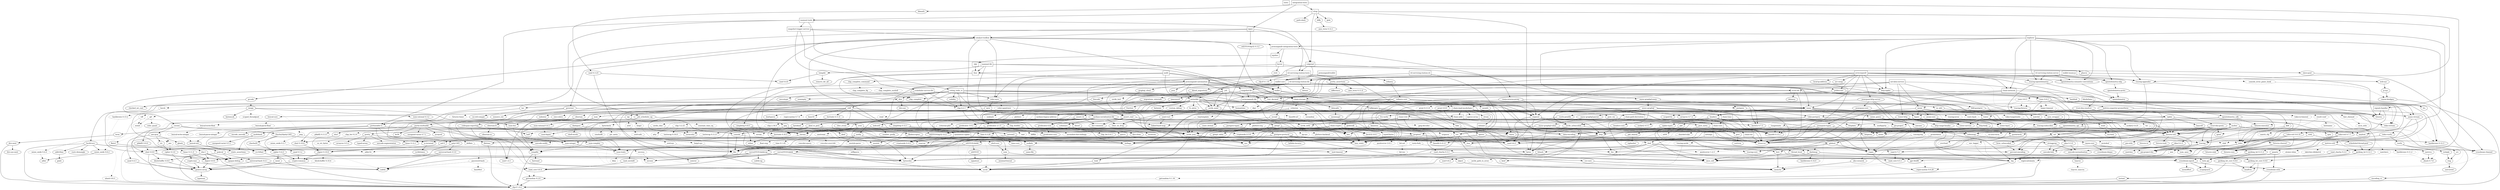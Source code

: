 digraph {
    0 [ label = "tests" shape = box]
    1 [ label = "catalyst-toolbox" shape = box]
    2 [ label = "chain-addr" shape = box]
    3 [ label = "chain-core" shape = box]
    4 [ label = "chain-ser" shape = box]
    5 [ label = "chain-crypto" shape = box]
    6 [ label = "typed-bytes" shape = box]
    7 [ label = "chain-impl-mockchain" shape = box]
    8 [ label = "cardano-legacy-address" shape = box]
    9 [ label = "chain-time" shape = box]
    10 [ label = "chain-vote" shape = box]
    11 [ label = "imhamt" shape = box]
    12 [ label = "sparse-array" shape = box]
    13 [ label = "chain-storage" shape = box]
    14 [ label = "jcli" shape = box]
    15 [ label = "jormungandr-lib" shape = box]
    16 [ label = "jormungandr-automation" shape = box]
    17 [ label = "jortestkit" shape = box]
    18 [ label = "jormungandr-integration-tests" shape = box]
    19 [ label = "hersir" shape = box]
    20 [ label = "thor" shape = box]
    21 [ label = "loki" shape = box]
    22 [ label = "mjolnir" shape = box]
    23 [ label = "snapshot-lib" shape = box]
    24 [ label = "symmetric-cipher" shape = box]
    25 [ label = "vit-servicing-station-lib" shape = box]
    26 [ label = "event-db" shape = box]
    27 [ label = "vit-servicing-station-tests" shape = box]
    28 [ label = "wallet" shape = box]
    29 [ label = "chain-path-derivation" shape = box]
    30 [ label = "hdkeygen" shape = box]
    31 [ label = "chain-network" shape = box]
    32 [ label = "jormungandrwallet" shape = box]
    33 [ label = "wallet-core" shape = box]
    34 [ label = "wallet-wasm-js" shape = box]
    35 [ label = "jormungandr" shape = box]
    36 [ label = "explorer" shape = box]
    37 [ label = "settings" shape = box]
    38 [ label = "blockchain" shape = box]
    39 [ label = "vit-servicing-station-cli" shape = box]
    40 [ label = "vit-servicing-station-server" shape = box]
    41 [ label = "iapyx" shape = box]
    42 [ label = "valgrind" shape = box]
    43 [ label = "vitup" shape = box]
    44 [ label = "mainnet-lib" shape = box]
    45 [ label = "mainnet-tools" shape = box]
    46 [ label = "scheduler-service-lib" shape = box]
    47 [ label = "signals-handler" shape = box]
    48 [ label = "snapshot-trigger-service" shape = box]
    49 [ label = "voting_tools_rs" shape = box]
    50 [ label = "integration-tests" shape = box]
    51 [ label = "cat-data-service" shape = box]
    52 [ label = "audit" shape = box]
    53 [ label = "assert_fs" ]
    54 [ label = "bech32 0.8.1" ]
    55 [ label = "clap 4.2.1" ]
    56 [ label = "color-eyre" ]
    57 [ label = "csv" ]
    58 [ label = "fraction" ]
    59 [ label = "futures" ]
    60 [ label = "gag" ]
    61 [ label = "governor" ]
    62 [ label = "graphql_client" ]
    63 [ label = "hex" ]
    64 [ label = "image" ]
    65 [ label = "itertools 0.10.5" ]
    66 [ label = "once_cell" ]
    67 [ label = "qrcode" ]
    68 [ label = "quircs" ]
    69 [ label = "rand 0.8.5" ]
    70 [ label = "rand_chacha 0.3.1" ]
    71 [ label = "rayon" ]
    72 [ label = "regex" ]
    73 [ label = "reqwest" ]
    74 [ label = "rust_decimal" ]
    75 [ label = "serde" ]
    76 [ label = "serde_json" ]
    77 [ label = "serde_yaml" ]
    78 [ label = "sscanf" ]
    79 [ label = "thiserror" ]
    80 [ label = "time 0.3.20" ]
    81 [ label = "tokio" ]
    82 [ label = "tracing" ]
    83 [ label = "tracing-subscriber" ]
    84 [ label = "url" ]
    85 [ label = "cryptoxide 0.4.4" ]
    86 [ label = "proptest" ]
    87 [ label = "quickcheck" ]
    88 [ label = "curve25519-dalek-ng" ]
    89 [ label = "ed25519-bip32 0.4.1" ]
    90 [ label = "ed25519-dalek" ]
    91 [ label = "generic-array" ]
    92 [ label = "rand_core 0.6.4" ]
    93 [ label = "sha2 0.10.6" ]
    94 [ label = "lazy_static" ]
    95 [ label = "strum" ]
    96 [ label = "cbor_event" ]
    97 [ label = "base64 0.21.0" ]
    98 [ label = "const_format" ]
    99 [ label = "criterion" style = dashed]
    100 [ label = "data-pile" ]
    101 [ label = "sled" ]
    102 [ label = "tempfile" ]
    103 [ label = "base64 0.13.1" ]
    104 [ label = "bincode" ]
    105 [ label = "bytes" ]
    106 [ label = "clap_complete" ]
    107 [ label = "gtmpl" ]
    108 [ label = "rpassword" ]
    109 [ label = "http" ]
    110 [ label = "humantime" ]
    111 [ label = "parity-multiaddr" ]
    112 [ label = "serde_with" ]
    113 [ label = "assert_cmd" ]
    114 [ label = "bytesize" ]
    115 [ label = "custom_debug" ]
    116 [ label = "flate2" ]
    117 [ label = "fs_extra" ]
    118 [ label = "json" ]
    119 [ label = "keynesis" ]
    120 [ label = "log" ]
    121 [ label = "netstat2" ]
    122 [ label = "os_info" ]
    123 [ label = "poldercast" ]
    124 [ label = "predicates 2.1.5" ]
    125 [ label = "prost 0.9.0" ]
    126 [ label = "semver" ]
    127 [ label = "sysinfo" ]
    128 [ label = "tar" ]
    129 [ label = "tokio-stream" ]
    130 [ label = "tonic 0.6.2" ]
    131 [ label = "warp" ]
    132 [ label = "zip" ]
    133 [ label = "console" ]
    134 [ label = "dialoguer" ]
    135 [ label = "indicatif" ]
    136 [ label = "sha-1" ]
    137 [ label = "sha2 0.9.9" ]
    138 [ label = "bech32 0.7.3" ]
    139 [ label = "yaml-rust" ]
    140 [ label = "ctrlc" ]
    141 [ label = "slave-pool" ]
    142 [ label = "cocoon" ]
    143 [ label = "dirs" ]
    144 [ label = "serde_test" style = dashed]
    145 [ label = "zeroize" ]
    146 [ label = "diesel" ]
    147 [ label = "diesel_migrations" ]
    148 [ label = "dotenv" ]
    149 [ label = "http-zipkin" ]
    150 [ label = "notify" ]
    151 [ label = "r2d2" ]
    152 [ label = "simplelog 0.8.0" ]
    153 [ label = "tracing-futures" ]
    154 [ label = "bb8" ]
    155 [ label = "bb8-postgres" ]
    156 [ label = "chrono" ]
    157 [ label = "dotenvy" ]
    158 [ label = "tokio-postgres" ]
    159 [ label = "cfg-if 0.1.10" ]
    160 [ label = "dyn-clone" ]
    161 [ label = "fake" ]
    162 [ label = "hyper" ]
    163 [ label = "postgres" ]
    164 [ label = "pretty_assertions" ]
    165 [ label = "rand 0.7.3" ]
    166 [ label = "rand_core 0.5.1" ]
    167 [ label = "refinery" ]
    168 [ label = "hashlink" ]
    169 [ label = "http-body" ]
    170 [ label = "pin-project" ]
    171 [ label = "clear_on_drop" ]
    172 [ label = "console_error_panic_hook" style = dashed]
    173 [ label = "getrandom 0.2.9" ]
    174 [ label = "js-sys" ]
    175 [ label = "wasm-bindgen" ]
    176 [ label = "web-sys" ]
    177 [ label = "arc-swap" ]
    178 [ label = "jsonrpsee-core" ]
    179 [ label = "jsonrpsee-http-server" ]
    180 [ label = "linked-hash-map" ]
    181 [ label = "local-ip-address" ]
    182 [ label = "lru" ]
    183 [ label = "opentelemetry" ]
    184 [ label = "opentelemetry-otlp" ]
    185 [ label = "opentelemetry-semantic-conventions" ]
    186 [ label = "prometheus" style = dashed]
    187 [ label = "tokio-util 0.6.10" ]
    188 [ label = "tracing-appender" ]
    189 [ label = "tracing-opentelemetry" ]
    190 [ label = "trust-dns-resolver" ]
    191 [ label = "anyhow" ]
    192 [ label = "async-graphql" ]
    193 [ label = "async-graphql-warp" ]
    194 [ label = "futures-channel" ]
    195 [ label = "futures-util" ]
    196 [ label = "ed25519-bip32 0.3.2" ]
    197 [ label = "prettytable-rs" ]
    198 [ label = "warp-reverse-proxy" ]
    199 [ label = "diffy" ]
    200 [ label = "glob" ]
    201 [ label = "path-slash" ]
    202 [ label = "rustls" ]
    203 [ label = "rustls-pemfile" ]
    204 [ label = "tempdir" ]
    205 [ label = "tokio-rustls" ]
    206 [ label = "uuid 0.8.2" ]
    207 [ label = "walkdir" ]
    208 [ label = "cardano-serialization-lib" ]
    209 [ label = "pharos" ]
    210 [ label = "job_scheduler_ng" ]
    211 [ label = "num-traits" ]
    212 [ label = "uuid 1.4.1" ]
    213 [ label = "bytekind" ]
    214 [ label = "cddl" ]
    215 [ label = "ciborium" ]
    216 [ label = "dashmap" ]
    217 [ label = "microtype" ]
    218 [ label = "nonempty" ]
    219 [ label = "validity" ]
    220 [ label = "cfg-if 1.0.0" ]
    221 [ label = "libmath" ]
    222 [ label = "rand_chacha 0.2.2" ]
    223 [ label = "axum" ]
    224 [ label = "metrics" ]
    225 [ label = "metrics-exporter-prometheus" ]
    226 [ label = "tower-http" ]
    227 [ label = "clap_complete_command" ]
    228 [ label = "anstyle" ]
    229 [ label = "doc-comment" ]
    230 [ label = "globwalk" ]
    231 [ label = "predicates 3.0.2" ]
    232 [ label = "predicates-core" ]
    233 [ label = "predicates-tree" ]
    234 [ label = "clap_builder" ]
    235 [ label = "backtrace" ]
    236 [ label = "color-spantrace" style = dashed]
    237 [ label = "eyre" ]
    238 [ label = "indenter" ]
    239 [ label = "owo-colors" ]
    240 [ label = "tracing-error" style = dashed]
    241 [ label = "csv-core" ]
    242 [ label = "itoa" ]
    243 [ label = "ryu" ]
    244 [ label = "num" ]
    245 [ label = "futures-core" ]
    246 [ label = "futures-executor" ]
    247 [ label = "futures-io" ]
    248 [ label = "futures-sink" ]
    249 [ label = "futures-task" ]
    250 [ label = "filedescriptor" ]
    251 [ label = "futures-timer" style = dashed]
    252 [ label = "no-std-compat" ]
    253 [ label = "nonzero_ext" ]
    254 [ label = "parking_lot 0.12.1" ]
    255 [ label = "smallvec" ]
    256 [ label = "bytemuck" ]
    257 [ label = "byteorder" ]
    258 [ label = "color_quant" ]
    259 [ label = "gif" style = dashed]
    260 [ label = "jpeg-decoder" style = dashed]
    261 [ label = "num-iter" ]
    262 [ label = "num-rational 0.3.2" ]
    263 [ label = "png" style = dashed]
    264 [ label = "scoped_threadpool" style = dashed]
    265 [ label = "tiff" style = dashed]
    266 [ label = "either" ]
    267 [ label = "checked_int_cast" ]
    268 [ label = "ppv-lite86" ]
    269 [ label = "rayon-core" ]
    270 [ label = "aho-corasick" ]
    271 [ label = "memchr" ]
    272 [ label = "regex-syntax 0.6.29" ]
    273 [ label = "serde_urlencoded" ]
    274 [ label = "tower-service" ]
    275 [ label = "arrayvec 0.7.2" ]
    276 [ label = "borsh" style = dashed]
    277 [ label = "bytecheck" style = dashed]
    278 [ label = "rkyv" style = dashed]
    279 [ label = "indexmap" ]
    280 [ label = "time-core" ]
    281 [ label = "mio" style = dashed]
    282 [ label = "num_cpus" ]
    283 [ label = "pin-project-lite" ]
    284 [ label = "tracing-core" ]
    285 [ label = "matchers" style = dashed]
    286 [ label = "nu-ansi-term" style = dashed]
    287 [ label = "sharded-slab" style = dashed]
    288 [ label = "thread_local" ]
    289 [ label = "tracing-log" style = dashed]
    290 [ label = "tracing-serde" style = dashed]
    291 [ label = "form_urlencoded" ]
    292 [ label = "idna 0.3.0" ]
    293 [ label = "percent-encoding" ]
    294 [ label = "bit-set" style = dashed]
    295 [ label = "bitflags" ]
    296 [ label = "quick-error 2.0.1" style = dashed]
    297 [ label = "rand_xorshift" ]
    298 [ label = "rusty-fork" style = dashed]
    299 [ label = "unarray" ]
    300 [ label = "env_logger" style = dashed]
    301 [ label = "digest 0.9.0" ]
    302 [ label = "subtle-ng" ]
    303 [ label = "curve25519-dalek" ]
    304 [ label = "ed25519" ]
    305 [ label = "typenum" ]
    306 [ label = "digest 0.10.6" ]
    307 [ label = "atty" style = dashed]
    308 [ label = "cast" style = dashed]
    309 [ label = "clap 2.34.0" style = dashed]
    310 [ label = "criterion-plot" style = dashed]
    311 [ label = "oorandom" style = dashed]
    312 [ label = "plotters" style = dashed]
    313 [ label = "serde_cbor" style = dashed]
    314 [ label = "tinytemplate" style = dashed]
    315 [ label = "memmap2" ]
    316 [ label = "crc32fast" ]
    317 [ label = "crossbeam-epoch" ]
    318 [ label = "crossbeam-utils" ]
    319 [ label = "fxhash" ]
    320 [ label = "libc" ]
    321 [ label = "parking_lot 0.11.2" ]
    322 [ label = "fastrand" ]
    323 [ label = "gtmpl_value" ]
    324 [ label = "fnv" ]
    325 [ label = "arrayref" ]
    326 [ label = "bs58" ]
    327 [ label = "data-encoding" ]
    328 [ label = "multihash" ]
    329 [ label = "static_assertions" ]
    330 [ label = "unsigned-varint 0.7.1" ]
    331 [ label = "bstr" ]
    332 [ label = "wait-timeout" ]
    333 [ label = "miniz_oxide 0.6.2" ]
    334 [ label = "cryptoxide 0.3.6" ]
    335 [ label = "difflib" style = dashed]
    336 [ label = "float-cmp" style = dashed]
    337 [ label = "normalize-line-endings" style = dashed]
    338 [ label = "filetime" ]
    339 [ label = "tokio-util 0.7.7" ]
    340 [ label = "async-stream" ]
    341 [ label = "h2" style = dashed]
    342 [ label = "hyper-timeout" style = dashed]
    343 [ label = "tower" ]
    344 [ label = "tower-layer" ]
    345 [ label = "headers" ]
    346 [ label = "mime" ]
    347 [ label = "mime_guess" ]
    348 [ label = "multiparty" style = dashed]
    349 [ label = "scoped-tls" ]
    350 [ label = "tokio-tungstenite" style = dashed]
    351 [ label = "aes" style = dashed]
    352 [ label = "bzip2" style = dashed]
    353 [ label = "constant_time_eq" style = dashed]
    354 [ label = "hmac 0.12.1" ]
    355 [ label = "pbkdf2 0.11.0" style = dashed]
    356 [ label = "sha1" ]
    357 [ label = "zstd" style = dashed]
    358 [ label = "unicode-width" ]
    359 [ label = "shell-words" ]
    360 [ label = "number_prefix" ]
    361 [ label = "block-buffer 0.9.0" ]
    362 [ label = "opaque-debug" ]
    363 [ label = "crossbeam-channel" ]
    364 [ label = "aes-gcm" ]
    365 [ label = "chacha20poly1305" ]
    366 [ label = "hmac 0.11.0" ]
    367 [ label = "pbkdf2 0.9.0" ]
    368 [ label = "dirs-sys" ]
    369 [ label = "pq-sys" style = dashed]
    370 [ label = "migrations_internals" ]
    371 [ label = "zipkin" ]
    372 [ label = "scheduled-thread-pool" ]
    373 [ label = "termcolor" ]
    374 [ label = "num-integer" ]
    375 [ label = "time 0.1.45" style = dashed]
    376 [ label = "fallible-iterator" ]
    377 [ label = "phf" ]
    378 [ label = "postgres-protocol" ]
    379 [ label = "postgres-types" ]
    380 [ label = "socket2 0.5.1" ]
    381 [ label = "httparse" ]
    382 [ label = "httpdate" ]
    383 [ label = "socket2 0.4.9" style = dashed]
    384 [ label = "want" ]
    385 [ label = "ansi_term 0.11.0" ]
    386 [ label = "difference" ]
    387 [ label = "getrandom 0.1.16" style = dashed]
    388 [ label = "refinery-core" ]
    389 [ label = "hashbrown 0.12.3" ]
    390 [ label = "beef" ]
    391 [ label = "jsonrpsee-types" ]
    392 [ label = "rustc-hash" style = dashed]
    393 [ label = "globset" ]
    394 [ label = "unicase" ]
    395 [ label = "opentelemetry_api" ]
    396 [ label = "opentelemetry_sdk" ]
    397 [ label = "opentelemetry-proto" ]
    398 [ label = "prost 0.11.8" style = dashed]
    399 [ label = "tonic 0.8.3" style = dashed]
    400 [ label = "protobuf" style = dashed]
    401 [ label = "slab" style = dashed]
    402 [ label = "lru-cache" ]
    403 [ label = "resolv-conf" style = dashed]
    404 [ label = "trust-dns-proto" ]
    405 [ label = "async-graphql-parser" ]
    406 [ label = "async-graphql-value" ]
    407 [ label = "fast_chemail" style = dashed]
    408 [ label = "multer" ]
    409 [ label = "pin-utils" ]
    410 [ label = "encode_unicode" ]
    411 [ label = "is-terminal" ]
    412 [ label = "term" ]
    413 [ label = "ansi_term 0.12.1" ]
    414 [ label = "ring" ]
    415 [ label = "sct" ]
    416 [ label = "webpki" ]
    417 [ label = "rand 0.4.6" ]
    418 [ label = "remove_dir_all" ]
    419 [ label = "same-file" ]
    420 [ label = "num-bigint" ]
    421 [ label = "schemars" ]
    422 [ label = "cron" ]
    423 [ label = "libm" style = dashed]
    424 [ label = "abnf_to_pest" ]
    425 [ label = "base16" ]
    426 [ label = "base64-url" style = dashed]
    427 [ label = "clap 3.2.23" style = dashed]
    428 [ label = "codespan-reporting" ]
    429 [ label = "hexf-parse" ]
    430 [ label = "itertools 0.11.0" ]
    431 [ label = "lexical-core" ]
    432 [ label = "pest_meta" ]
    433 [ label = "pest_vm" ]
    434 [ label = "regex-syntax 0.7.4" style = dashed]
    435 [ label = "simplelog 0.12.1" ]
    436 [ label = "uriparse" style = dashed]
    437 [ label = "ciborium-io" ]
    438 [ label = "ciborium-ll" ]
    439 [ label = "hashbrown 0.14.0" ]
    440 [ label = "lock_api" ]
    441 [ label = "parking_lot_core 0.9.8" ]
    442 [ label = "secrecy" style = dashed]
    443 [ label = "rand 0.3.23" ]
    444 [ label = "axum-core" ]
    445 [ label = "matchit" ]
    446 [ label = "serde_path_to_error" style = dashed]
    447 [ label = "sync_wrapper" ]
    448 [ label = "ahash 0.7.6" ]
    449 [ label = "ipnet" ]
    450 [ label = "metrics-util" ]
    451 [ label = "quanta" ]
    452 [ label = "http-range-header" ]
    453 [ label = "clap_complete_fig" style = dashed]
    454 [ label = "clap_complete_nushell" style = dashed]
    455 [ label = "ignore" ]
    456 [ label = "termtree" ]
    457 [ label = "anstream" style = dashed]
    458 [ label = "clap_lex 0.4.1" ]
    459 [ label = "strsim" style = dashed]
    460 [ label = "addr2line" ]
    461 [ label = "object" ]
    462 [ label = "rustc-demangle" ]
    463 [ label = "num-complex" ]
    464 [ label = "num-rational 0.4.1" ]
    465 [ label = "weezl" style = dashed]
    466 [ label = "deflate" style = dashed]
    467 [ label = "miniz_oxide 0.3.7" style = dashed]
    468 [ label = "miniz_oxide 0.4.4" style = dashed]
    469 [ label = "crossbeam-deque" ]
    470 [ label = "hashbrown 0.13.2" style = dashed]
    471 [ label = "ptr_meta" style = dashed]
    472 [ label = "simdutf8" style = dashed]
    473 [ label = "rend" style = dashed]
    474 [ label = "seahash" style = dashed]
    475 [ label = "regex-automata" style = dashed]
    476 [ label = "overload" style = dashed]
    477 [ label = "unicode-bidi" ]
    478 [ label = "unicode-normalization" ]
    479 [ label = "bit-vec" style = dashed]
    480 [ label = "quick-error 1.2.3" style = dashed]
    481 [ label = "subtle" ]
    482 [ label = "signature" ]
    483 [ label = "block-buffer 0.10.4" style = dashed]
    484 [ label = "crypto-common" ]
    485 [ label = "textwrap 0.11.0" style = dashed]
    486 [ label = "plotters-backend" style = dashed]
    487 [ label = "plotters-svg" style = dashed]
    488 [ label = "half" ]
    489 [ label = "memoffset" ]
    490 [ label = "scopeguard" ]
    491 [ label = "instant" ]
    492 [ label = "parking_lot_core 0.8.6" ]
    493 [ label = "unsigned-varint 0.5.1" ]
    494 [ label = "adler" ]
    495 [ label = "tokio-io-timeout" style = dashed]
    496 [ label = "headers-core" ]
    497 [ label = "try-lock" ]
    498 [ label = "tungstenite" style = dashed]
    499 [ label = "cipher 0.3.0" ]
    500 [ label = "bzip2-sys" style = dashed]
    501 [ label = "password-hash" style = dashed]
    502 [ label = "zstd-safe" style = dashed]
    503 [ label = "aead 0.4.3" ]
    504 [ label = "ctr" ]
    505 [ label = "ghash" ]
    506 [ label = "aead 0.5.2" ]
    507 [ label = "chacha20" ]
    508 [ label = "cipher 0.4.4" ]
    509 [ label = "poly1305" ]
    510 [ label = "crypto-mac" ]
    511 [ label = "lazycell" ]
    512 [ label = "zipkin-types" ]
    513 [ label = "phf_shared" ]
    514 [ label = "md-5" ]
    515 [ label = "stringprep" ]
    516 [ label = "siphasher" ]
    517 [ label = "toml" ]
    518 [ label = "hostname" style = dashed]
    519 [ label = "idna 0.2.3" ]
    520 [ label = "tinyvec" ]
    521 [ label = "pest" ]
    522 [ label = "ascii_utils" style = dashed]
    523 [ label = "encoding_rs" ]
    524 [ label = "spin" ]
    525 [ label = "io-lifetimes" ]
    526 [ label = "dirs-next" ]
    527 [ label = "untrusted" ]
    528 [ label = "nom" ]
    529 [ label = "abnf" ]
    530 [ label = "pretty" ]
    531 [ label = "clap_lex 0.2.4" style = dashed]
    532 [ label = "textwrap 0.16.0" style = dashed]
    533 [ label = "lexical-parse-float" style = dashed]
    534 [ label = "lexical-parse-integer" style = dashed]
    535 [ label = "lexical-util" ]
    536 [ label = "lexical-write-float" style = dashed]
    537 [ label = "lexical-write-integer" style = dashed]
    538 [ label = "atomic-shim" style = dashed]
    539 [ label = "hashbrown 0.11.2" style = dashed]
    540 [ label = "sketches-ddsketch" style = dashed]
    541 [ label = "anstyle-parse" style = dashed]
    542 [ label = "concolor-override" style = dashed]
    543 [ label = "concolor-query" style = dashed]
    544 [ label = "utf8parse" style = dashed]
    545 [ label = "gimli" ]
    546 [ label = "adler32" style = dashed]
    547 [ label = "ahash 0.8.3" style = dashed]
    548 [ label = "utf-8" style = dashed]
    549 [ label = "base64ct" style = dashed]
    550 [ label = "zstd-sys" style = dashed]
    551 [ label = "polyval" ]
    552 [ label = "inout" ]
    553 [ label = "universal-hash 0.5.0" ]
    554 [ label = "match_cfg" style = dashed]
    555 [ label = "matches" ]
    556 [ label = "tinyvec_macros" style = dashed]
    557 [ label = "ucd-trie" ]
    558 [ label = "dirs-sys-next" ]
    559 [ label = "minimal-lexical" ]
    560 [ label = "abnf-core" ]
    561 [ label = "arrayvec 0.5.2" ]
    562 [ label = "typed-arena" ]
    563 [ label = "unicode-segmentation" ]
    564 [ label = "os_str_bytes" style = dashed]
    565 [ label = "universal-hash 0.4.1" ]
    1 -> 56 [ ]
    1 -> 60 [ ]
    1 -> 61 [ ]
    1 -> 18 [ ]
    1 -> 67 [ ]
    1 -> 68 [ ]
    1 -> 78 [ ]
    1 -> 24 [ ]
    1 -> 25 [ style = dotted]
    1 -> 28 [ ]
    2 -> 3 [ ]
    2 -> 5 [ ]
    3 -> 4 [ ]
    4 -> 79 [ ]
    5 -> 54 [ ]
    5 -> 88 [ ]
    5 -> 89 [ ]
    5 -> 90 [ ]
    5 -> 63 [ ]
    5 -> 86 [ style = dotted]
    5 -> 87 [ style = dotted]
    5 -> 71 [ ]
    5 -> 93 [ ]
    5 -> 6 [ ]
    7 -> 8 [ ]
    7 -> 2 [ ]
    7 -> 9 [ ]
    7 -> 10 [ ]
    7 -> 11 [ ]
    7 -> 12 [ ]
    7 -> 95 [ ]
    7 -> 82 [ ]
    8 -> 96 [ ]
    8 -> 89 [ ]
    9 -> 3 [ ]
    9 -> 86 [ style = dotted]
    9 -> 87 [ style = dotted]
    10 -> 97 [ ]
    10 -> 3 [ ]
    10 -> 5 [ ]
    10 -> 98 [ ]
    11 -> 86 [ style = dotted]
    11 -> 79 [ ]
    13 -> 99 [ style = dotted]
    13 -> 100 [ ]
    13 -> 92 [ style = dotted]
    13 -> 101 [ ]
    13 -> 102 [ style = dotted]
    13 -> 79 [ ]
    14 -> 104 [ ]
    14 -> 106 [ ]
    14 -> 107 [ ]
    14 -> 15 [ ]
    14 -> 73 [ ]
    14 -> 108 [ ]
    14 -> 77 [ ]
    15 -> 7 [ ]
    15 -> 109 [ ]
    15 -> 110 [ ]
    15 -> 111 [ ]
    15 -> 112 [ ]
    16 -> 113 [ ]
    16 -> 13 [ ]
    16 -> 62 [ ]
    16 -> 14 [ ]
    16 -> 17 [ ]
    16 -> 118 [ ]
    16 -> 121 [ ]
    16 -> 123 [ ]
    16 -> 130 [ ]
    16 -> 83 [ ]
    17 -> 53 [ ]
    17 -> 54 [ ]
    17 -> 114 [ ]
    17 -> 57 [ ]
    17 -> 115 [ ]
    17 -> 134 [ ]
    17 -> 117 [ ]
    17 -> 63 [ ]
    17 -> 110 [ ]
    17 -> 135 [ ]
    17 -> 122 [ ]
    17 -> 124 [ ]
    17 -> 73 [ ]
    17 -> 126 [ ]
    17 -> 77 [ ]
    17 -> 136 [ ]
    17 -> 137 [ ]
    17 -> 127 [ ]
    17 -> 128 [ ]
    17 -> 131 [ ]
    17 -> 132 [ ]
    18 -> 138 [ ]
    18 -> 19 [ ]
    18 -> 22 [ ]
    19 -> 140 [ ]
    19 -> 141 [ ]
    19 -> 20 [ ]
    20 -> 142 [ ]
    20 -> 143 [ ]
    20 -> 16 [ ]
    21 -> 20 [ ]
    22 -> 21 [ ]
    23 -> 58 [ ]
    23 -> 15 [ ]
    23 -> 73 [ ]
    23 -> 74 [ ]
    23 -> 144 [ style = dotted]
    24 -> 85 [ ]
    24 -> 69 [ ]
    24 -> 79 [ ]
    24 -> 145 [ ]
    25 -> 55 [ ]
    25 -> 147 [ ]
    25 -> 148 [ ]
    25 -> 26 [ ]
    25 -> 149 [ ]
    25 -> 65 [ ]
    25 -> 150 [ ]
    25 -> 152 [ ]
    25 -> 23 [ ]
    25 -> 153 [ ]
    25 -> 83 [ ]
    25 -> 131 [ ]
    26 -> 155 [ ]
    26 -> 157 [ ]
    26 -> 74 [ ]
    26 -> 79 [ ]
    27 -> 113 [ ]
    27 -> 159 [ ]
    27 -> 160 [ ]
    27 -> 161 [ ]
    27 -> 17 [ ]
    27 -> 164 [ ]
    27 -> 167 [ ]
    27 -> 25 [ ]
    28 -> 168 [ ]
    28 -> 30 [ ]
    28 -> 65 [ ]
    28 -> 15 [ ]
    29 -> 79 [ ]
    30 -> 8 [ ]
    30 -> 2 [ ]
    30 -> 29 [ ]
    31 -> 5 [ ]
    31 -> 59 [ ]
    31 -> 79 [ ]
    31 -> 130 [ ]
    32 -> 33 [ ]
    33 -> 138 [ ]
    33 -> 24 [ ]
    33 -> 28 [ ]
    34 -> 171 [ ]
    34 -> 172 [ style = dotted]
    34 -> 33 [ ]
    34 -> 176 [ ]
    35 -> 177 [ ]
    35 -> 31 [ ]
    35 -> 13 [ ]
    35 -> 55 [ ]
    35 -> 149 [ ]
    35 -> 15 [ ]
    35 -> 179 [ ]
    35 -> 181 [ ]
    35 -> 184 [ ]
    35 -> 185 [ ]
    35 -> 123 [ ]
    35 -> 186 [ style = dotted]
    35 -> 73 [ ]
    35 -> 77 [ ]
    35 -> 188 [ ]
    35 -> 189 [ ]
    35 -> 190 [ ]
    35 -> 131 [ ]
    36 -> 191 [ ]
    36 -> 193 [ ]
    36 -> 31 [ ]
    36 -> 149 [ ]
    36 -> 18 [ ]
    36 -> 184 [ ]
    36 -> 185 [ ]
    36 -> 188 [ ]
    36 -> 189 [ ]
    37 -> 101 [ ]
    37 -> 79 [ ]
    38 -> 7 [ ]
    38 -> 182 [ ]
    39 -> 57 [ ]
    39 -> 25 [ ]
    40 -> 184 [ ]
    40 -> 185 [ ]
    40 -> 188 [ ]
    40 -> 189 [ ]
    40 -> 25 [ ]
    41 -> 1 [ ]
    41 -> 196 [ ]
    41 -> 197 [ ]
    41 -> 42 [ ]
    42 -> 16 [ ]
    42 -> 27 [ ]
    42 -> 33 [ ]
    42 -> 198 [ ]
    43 -> 199 [ ]
    43 -> 200 [ ]
    43 -> 45 [ ]
    43 -> 201 [ ]
    43 -> 188 [ ]
    43 -> 206 [ ]
    43 -> 42 [ ]
    44 -> 208 [ ]
    44 -> 209 [ ]
    44 -> 23 [ ]
    44 -> 204 [ ]
    44 -> 20 [ ]
    45 -> 210 [ ]
    45 -> 44 [ ]
    45 -> 197 [ ]
    45 -> 48 [ ]
    45 -> 27 [ ]
    46 -> 156 [ ]
    46 -> 55 [ ]
    46 -> 59 [ ]
    46 -> 17 [ ]
    46 -> 212 [ ]
    47 -> 59 [ ]
    47 -> 81 [ ]
    48 -> 1 [ ]
    48 -> 46 [ ]
    48 -> 47 [ ]
    48 -> 49 [ ]
    49 -> 213 [ ]
    49 -> 208 [ ]
    49 -> 214 [ ]
    49 -> 55 [ ]
    49 -> 56 [ ]
    49 -> 216 [ ]
    49 -> 143 [ ]
    49 -> 217 [ ]
    49 -> 218 [ ]
    49 -> 86 [ ]
    49 -> 71 [ ]
    49 -> 74 [ ]
    49 -> 219 [ ]
    50 -> 41 [ ]
    50 -> 221 [ ]
    50 -> 222 [ ]
    50 -> 43 [ ]
    51 -> 223 [ ]
    51 -> 55 [ ]
    51 -> 26 [ ]
    51 -> 225 [ ]
    51 -> 112 [ ]
    51 -> 226 [ ]
    51 -> 83 [ ]
    52 -> 13 [ ]
    52 -> 227 [ ]
    52 -> 56 [ ]
    52 -> 77 [ ]
    52 -> 28 [ ]
    53 -> 229 [ ]
    53 -> 230 [ ]
    53 -> 231 [ ]
    53 -> 233 [ ]
    53 -> 102 [ ]
    55 -> 234 [ ]
    56 -> 235 [ ]
    56 -> 236 [ style = dotted]
    56 -> 237 [ ]
    57 -> 241 [ ]
    57 -> 242 [ ]
    57 -> 243 [ ]
    57 -> 75 [ ]
    58 -> 94 [ style = dotted]
    58 -> 244 [ ]
    59 -> 246 [ style = dotted]
    60 -> 250 [ ]
    60 -> 102 [ ]
    61 -> 59 [ style = dotted]
    61 -> 251 [ style = dotted]
    61 -> 252 [ ]
    61 -> 253 [ ]
    61 -> 254 [ ]
    61 -> 69 [ style = dotted]
    62 -> 76 [ ]
    64 -> 256 [ ]
    64 -> 259 [ style = dotted]
    64 -> 261 [ ]
    64 -> 262 [ ]
    64 -> 263 [ style = dotted]
    64 -> 264 [ style = dotted]
    64 -> 265 [ style = dotted]
    65 -> 266 [ ]
    67 -> 267 [ ]
    67 -> 64 [ style = dotted]
    68 -> 211 [ ]
    68 -> 79 [ ]
    69 -> 70 [ style = dotted]
    70 -> 268 [ ]
    70 -> 92 [ ]
    71 -> 266 [ ]
    71 -> 269 [ ]
    72 -> 270 [ style = dotted]
    72 -> 272 [ ]
    73 -> 97 [ ]
    73 -> 195 [ ]
    73 -> 109 [ ]
    73 -> 76 [ style = dotted]
    73 -> 273 [ ]
    73 -> 274 [ ]
    73 -> 84 [ ]
    74 -> 275 [ ]
    74 -> 276 [ style = dotted]
    74 -> 163 [ style = dotted]
    74 -> 278 [ style = dotted]
    76 -> 242 [ ]
    76 -> 243 [ ]
    76 -> 75 [ ]
    77 -> 279 [ ]
    77 -> 243 [ ]
    77 -> 139 [ ]
    78 -> 98 [ ]
    78 -> 94 [ ]
    78 -> 72 [ ]
    80 -> 242 [ style = dotted]
    80 -> 75 [ style = dotted]
    80 -> 280 [ ]
    81 -> 105 [ style = dotted]
    81 -> 281 [ style = dotted]
    81 -> 282 [ style = dotted]
    81 -> 254 [ style = dotted]
    81 -> 283 [ ]
    82 -> 120 [ style = dotted]
    82 -> 283 [ ]
    82 -> 284 [ ]
    83 -> 285 [ style = dotted]
    83 -> 286 [ style = dotted]
    83 -> 72 [ style = dotted]
    83 -> 76 [ style = dotted]
    83 -> 287 [ style = dotted]
    83 -> 255 [ style = dotted]
    83 -> 288 [ style = dotted]
    83 -> 80 [ style = dotted]
    83 -> 82 [ style = dotted]
    83 -> 289 [ style = dotted]
    83 -> 290 [ style = dotted]
    84 -> 291 [ ]
    84 -> 292 [ ]
    84 -> 75 [ style = dotted]
    86 -> 294 [ style = dotted]
    86 -> 295 [ ]
    86 -> 257 [ ]
    86 -> 94 [ style = dotted]
    86 -> 211 [ ]
    86 -> 296 [ style = dotted]
    86 -> 69 [ ]
    86 -> 297 [ ]
    86 -> 272 [ style = dotted]
    86 -> 298 [ style = dotted]
    86 -> 299 [ ]
    87 -> 300 [ style = dotted]
    87 -> 165 [ ]
    88 -> 257 [ ]
    88 -> 301 [ ]
    88 -> 92 [ ]
    88 -> 302 [ ]
    88 -> 145 [ ]
    89 -> 85 [ ]
    90 -> 303 [ ]
    90 -> 304 [ ]
    90 -> 165 [ style = dotted]
    90 -> 75 [ style = dotted]
    90 -> 137 [ ]
    91 -> 305 [ ]
    92 -> 173 [ style = dotted]
    93 -> 306 [ ]
    99 -> 307 [ style = dashed]
    99 -> 309 [ style = dashed]
    99 -> 310 [ style = dashed]
    99 -> 57 [ style = dashed]
    99 -> 59 [ style = dotted]
    99 -> 94 [ style = dashed]
    99 -> 311 [ style = dashed]
    99 -> 312 [ style = dashed]
    99 -> 71 [ style = dashed]
    99 -> 72 [ style = dashed]
    99 -> 313 [ style = dashed]
    99 -> 314 [ style = dashed]
    99 -> 81 [ style = dotted]
    99 -> 207 [ style = dashed]
    100 -> 315 [ ]
    101 -> 316 [ ]
    101 -> 317 [ ]
    101 -> 319 [ ]
    101 -> 320 [ ]
    101 -> 120 [ ]
    101 -> 321 [ ]
    102 -> 220 [ ]
    102 -> 322 [ ]
    104 -> 75 [ ]
    105 -> 75 [ style = dotted]
    106 -> 55 [ ]
    107 -> 323 [ ]
    107 -> 65 [ ]
    107 -> 94 [ ]
    107 -> 293 [ ]
    108 -> 76 [ ]
    109 -> 105 [ ]
    109 -> 324 [ ]
    109 -> 242 [ ]
    111 -> 325 [ ]
    111 -> 326 [ ]
    111 -> 257 [ ]
    111 -> 327 [ ]
    111 -> 328 [ ]
    111 -> 329 [ ]
    111 -> 330 [ ]
    111 -> 84 [ style = dotted]
    112 -> 103 [ style = dotted]
    112 -> 156 [ style = dotted]
    112 -> 63 [ style = dotted]
    112 -> 279 [ style = dotted]
    112 -> 76 [ style = dotted]
    112 -> 80 [ style = dotted]
    113 -> 331 [ ]
    113 -> 229 [ ]
    113 -> 231 [ ]
    113 -> 233 [ ]
    113 -> 332 [ ]
    116 -> 316 [ ]
    116 -> 333 [ style = dotted]
    119 -> 334 [ ]
    119 -> 63 [ ]
    119 -> 70 [ ]
    119 -> 79 [ ]
    120 -> 220 [ ]
    120 -> 75 [ style = dotted]
    121 -> 295 [ ]
    121 -> 320 [ ]
    121 -> 79 [ ]
    122 -> 120 [ ]
    123 -> 119 [ ]
    123 -> 182 [ ]
    124 -> 335 [ style = dotted]
    124 -> 336 [ style = dotted]
    124 -> 65 [ ]
    124 -> 337 [ style = dotted]
    124 -> 232 [ ]
    124 -> 72 [ style = dotted]
    125 -> 105 [ ]
    126 -> 75 [ style = dotted]
    127 -> 71 [ style = dotted]
    128 -> 338 [ ]
    129 -> 339 [ style = dotted]
    130 -> 340 [ ]
    130 -> 103 [ ]
    130 -> 342 [ style = dotted]
    130 -> 293 [ ]
    130 -> 125 [ style = dotted]
    130 -> 129 [ ]
    130 -> 187 [ ]
    130 -> 343 [ style = dotted]
    130 -> 153 [ style = dotted]
    131 -> 345 [ ]
    131 -> 162 [ ]
    131 -> 347 [ ]
    131 -> 348 [ style = dotted]
    131 -> 170 [ ]
    131 -> 203 [ ]
    131 -> 349 [ ]
    131 -> 76 [ ]
    131 -> 273 [ ]
    131 -> 205 [ style = dotted]
    131 -> 129 [ ]
    131 -> 350 [ style = dotted]
    132 -> 351 [ style = dotted]
    132 -> 257 [ ]
    132 -> 352 [ style = dotted]
    132 -> 353 [ style = dotted]
    132 -> 116 [ style = dotted]
    132 -> 355 [ style = dotted]
    132 -> 356 [ style = dotted]
    132 -> 80 [ style = dotted]
    132 -> 357 [ style = dotted]
    133 -> 94 [ ]
    133 -> 320 [ ]
    133 -> 358 [ style = dotted]
    134 -> 133 [ ]
    134 -> 359 [ ]
    134 -> 102 [ style = dotted]
    134 -> 145 [ style = dotted]
    135 -> 133 [ ]
    135 -> 360 [ ]
    135 -> 72 [ ]
    136 -> 361 [ ]
    136 -> 220 [ ]
    136 -> 301 [ ]
    136 -> 362 [ ]
    137 -> 361 [ ]
    137 -> 220 [ ]
    137 -> 301 [ ]
    137 -> 362 [ ]
    139 -> 180 [ ]
    141 -> 363 [ ]
    142 -> 364 [ ]
    142 -> 365 [ ]
    142 -> 367 [ ]
    142 -> 69 [ ]
    143 -> 368 [ ]
    144 -> 75 [ style = dashed]
    146 -> 295 [ style = dotted]
    146 -> 257 [ ]
    146 -> 156 [ style = dotted]
    146 -> 369 [ style = dotted]
    146 -> 151 [ style = dotted]
    146 -> 76 [ style = dotted]
    147 -> 370 [ ]
    149 -> 109 [ ]
    149 -> 371 [ ]
    150 -> 295 [ ]
    150 -> 363 [ style = dotted]
    150 -> 338 [ ]
    150 -> 320 [ ]
    150 -> 207 [ ]
    151 -> 120 [ ]
    151 -> 372 [ ]
    152 -> 156 [ ]
    152 -> 120 [ ]
    152 -> 373 [ style = dotted]
    153 -> 170 [ style = dotted]
    153 -> 82 [ ]
    154 -> 195 [ ]
    154 -> 81 [ ]
    155 -> 154 [ ]
    155 -> 158 [ ]
    156 -> 374 [ ]
    156 -> 75 [ style = dotted]
    156 -> 375 [ style = dotted]
    158 -> 195 [ ]
    158 -> 293 [ ]
    158 -> 377 [ ]
    158 -> 379 [ ]
    158 -> 380 [ ]
    158 -> 339 [ ]
    161 -> 156 [ style = dotted]
    161 -> 109 [ style = dotted]
    161 -> 69 [ ]
    162 -> 341 [ style = dotted]
    162 -> 169 [ ]
    162 -> 381 [ ]
    162 -> 382 [ ]
    162 -> 383 [ style = dotted]
    162 -> 274 [ ]
    162 -> 384 [ ]
    163 -> 158 [ ]
    164 -> 385 [ ]
    164 -> 386 [ ]
    165 -> 166 [ ]
    166 -> 387 [ style = dotted]
    167 -> 388 [ ]
    168 -> 389 [ ]
    169 -> 109 [ ]
    169 -> 283 [ ]
    172 -> 175 [ style = dashed]
    173 -> 220 [ ]
    174 -> 175 [ ]
    175 -> 220 [ ]
    176 -> 174 [ ]
    178 -> 275 [ style = dotted]
    178 -> 162 [ style = dotted]
    178 -> 391 [ ]
    178 -> 69 [ style = dotted]
    178 -> 392 [ style = dotted]
    179 -> 393 [ ]
    179 -> 178 [ ]
    179 -> 94 [ ]
    179 -> 394 [ ]
    181 -> 79 [ ]
    182 -> 389 [ style = dotted]
    183 -> 396 [ ]
    184 -> 397 [ ]
    185 -> 183 [ ]
    186 -> 324 [ style = dashed]
    186 -> 94 [ style = dashed]
    186 -> 271 [ style = dashed]
    186 -> 254 [ style = dashed]
    186 -> 400 [ style = dotted]
    186 -> 79 [ style = dashed]
    187 -> 245 [ ]
    187 -> 248 [ ]
    187 -> 401 [ style = dotted]
    187 -> 81 [ ]
    188 -> 363 [ ]
    188 -> 83 [ ]
    189 -> 183 [ ]
    189 -> 83 [ ]
    190 -> 402 [ ]
    190 -> 403 [ style = dotted]
    190 -> 404 [ ]
    192 -> 405 [ ]
    192 -> 340 [ ]
    192 -> 103 [ ]
    192 -> 407 [ style = dotted]
    192 -> 408 [ ]
    192 -> 211 [ ]
    192 -> 66 [ ]
    192 -> 72 [ ]
    192 -> 273 [ ]
    192 -> 329 [ ]
    192 -> 102 [ ]
    193 -> 192 [ ]
    193 -> 131 [ ]
    194 -> 245 [ ]
    194 -> 248 [ style = dotted]
    195 -> 194 [ style = dotted]
    195 -> 247 [ style = dotted]
    195 -> 249 [ ]
    195 -> 271 [ style = dotted]
    195 -> 283 [ ]
    195 -> 409 [ ]
    195 -> 401 [ style = dotted]
    196 -> 334 [ ]
    197 -> 57 [ style = dotted]
    197 -> 410 [ ]
    197 -> 411 [ ]
    197 -> 94 [ ]
    197 -> 412 [ ]
    197 -> 358 [ ]
    198 -> 94 [ ]
    198 -> 73 [ ]
    198 -> 131 [ ]
    199 -> 413 [ ]
    202 -> 120 [ style = dotted]
    202 -> 415 [ ]
    202 -> 416 [ ]
    203 -> 97 [ ]
    204 -> 417 [ ]
    204 -> 418 [ ]
    205 -> 202 [ ]
    205 -> 81 [ ]
    206 -> 173 [ style = dotted]
    206 -> 75 [ style = dotted]
    207 -> 419 [ ]
    208 -> 138 [ ]
    208 -> 96 [ ]
    208 -> 171 [ ]
    208 -> 89 [ ]
    208 -> 63 [ ]
    208 -> 65 [ ]
    208 -> 180 [ ]
    208 -> 420 [ ]
    208 -> 69 [ ]
    208 -> 421 [ ]
    208 -> 137 [ ]
    209 -> 59 [ ]
    210 -> 422 [ ]
    210 -> 212 [ ]
    211 -> 423 [ style = dotted]
    212 -> 173 [ style = dotted]
    212 -> 75 [ style = dotted]
    213 -> 63 [ style = dotted]
    213 -> 75 [ ]
    213 -> 299 [ ]
    214 -> 424 [ ]
    214 -> 425 [ ]
    214 -> 426 [ style = dotted]
    214 -> 156 [ style = dotted]
    214 -> 215 [ style = dotted]
    214 -> 427 [ style = dotted]
    214 -> 428 [ ]
    214 -> 327 [ ]
    214 -> 429 [ ]
    214 -> 430 [ ]
    214 -> 431 [ ]
    214 -> 433 [ ]
    214 -> 72 [ ]
    214 -> 434 [ style = dotted]
    214 -> 76 [ style = dotted]
    214 -> 435 [ ]
    214 -> 436 [ style = dotted]
    215 -> 438 [ ]
    215 -> 75 [ ]
    216 -> 439 [ ]
    216 -> 440 [ ]
    216 -> 66 [ ]
    216 -> 441 [ ]
    217 -> 442 [ style = dotted]
    218 -> 75 [ style = dotted]
    221 -> 443 [ ]
    222 -> 268 [ ]
    222 -> 166 [ ]
    223 -> 444 [ ]
    223 -> 295 [ ]
    223 -> 162 [ ]
    223 -> 445 [ ]
    223 -> 76 [ style = dotted]
    223 -> 446 [ style = dotted]
    223 -> 273 [ style = dotted]
    223 -> 447 [ ]
    223 -> 343 [ ]
    224 -> 448 [ ]
    225 -> 162 [ style = dotted]
    225 -> 449 [ style = dotted]
    225 -> 450 [ ]
    225 -> 79 [ ]
    226 -> 295 [ ]
    226 -> 195 [ ]
    226 -> 169 [ ]
    226 -> 452 [ ]
    226 -> 344 [ ]
    226 -> 274 [ ]
    227 -> 453 [ style = dotted]
    227 -> 454 [ style = dotted]
    230 -> 295 [ ]
    230 -> 455 [ ]
    231 -> 228 [ ]
    231 -> 335 [ style = dotted]
    231 -> 65 [ ]
    231 -> 232 [ ]
    233 -> 232 [ ]
    233 -> 456 [ ]
    234 -> 457 [ style = dotted]
    234 -> 295 [ ]
    234 -> 458 [ ]
    234 -> 66 [ style = dotted]
    234 -> 459 [ style = dotted]
    235 -> 460 [ ]
    235 -> 220 [ ]
    235 -> 320 [ ]
    235 -> 333 [ ]
    235 -> 461 [ ]
    235 -> 462 [ ]
    236 -> 239 [ style = dashed]
    236 -> 240 [ style = dashed]
    237 -> 238 [ ]
    237 -> 66 [ ]
    240 -> 83 [ style = dashed]
    241 -> 271 [ ]
    244 -> 463 [ ]
    244 -> 261 [ ]
    244 -> 464 [ ]
    246 -> 195 [ ]
    250 -> 320 [ ]
    250 -> 79 [ ]
    254 -> 440 [ ]
    254 -> 441 [ ]
    259 -> 258 [ style = dashed]
    259 -> 465 [ style = dashed]
    260 -> 71 [ style = dotted]
    261 -> 374 [ ]
    262 -> 374 [ ]
    263 -> 295 [ style = dashed]
    263 -> 316 [ style = dashed]
    263 -> 466 [ style = dotted]
    263 -> 467 [ style = dashed]
    265 -> 260 [ style = dashed]
    265 -> 468 [ style = dashed]
    265 -> 465 [ style = dashed]
    269 -> 363 [ ]
    269 -> 469 [ ]
    269 -> 282 [ ]
    270 -> 271 [ ]
    273 -> 291 [ ]
    273 -> 242 [ ]
    273 -> 243 [ ]
    273 -> 75 [ ]
    276 -> 470 [ style = dashed]
    277 -> 471 [ style = dashed]
    277 -> 472 [ style = dotted]
    278 -> 389 [ style = dotted]
    278 -> 473 [ style = dotted]
    278 -> 474 [ style = dashed]
    279 -> 389 [ ]
    279 -> 75 [ style = dotted]
    281 -> 120 [ style = dashed]
    284 -> 66 [ style = dotted]
    285 -> 475 [ style = dashed]
    286 -> 476 [ style = dashed]
    287 -> 94 [ style = dashed]
    288 -> 220 [ ]
    288 -> 66 [ ]
    289 -> 94 [ style = dashed]
    289 -> 120 [ style = dashed]
    289 -> 284 [ style = dashed]
    290 -> 75 [ style = dashed]
    290 -> 284 [ style = dashed]
    291 -> 293 [ ]
    292 -> 477 [ ]
    292 -> 478 [ ]
    294 -> 479 [ style = dashed]
    297 -> 92 [ ]
    298 -> 324 [ style = dashed]
    298 -> 480 [ style = dashed]
    298 -> 102 [ style = dashed]
    298 -> 332 [ style = dotted]
    300 -> 120 [ style = dashed]
    300 -> 72 [ style = dotted]
    301 -> 91 [ ]
    303 -> 257 [ ]
    303 -> 301 [ ]
    303 -> 166 [ ]
    303 -> 481 [ ]
    303 -> 145 [ ]
    304 -> 482 [ ]
    306 -> 483 [ style = dotted]
    306 -> 484 [ ]
    306 -> 481 [ style = dotted]
    309 -> 295 [ style = dashed]
    309 -> 485 [ style = dashed]
    310 -> 308 [ style = dashed]
    310 -> 65 [ style = dashed]
    312 -> 211 [ style = dashed]
    312 -> 487 [ style = dotted]
    313 -> 488 [ style = dashed]
    313 -> 75 [ style = dashed]
    314 -> 76 [ style = dashed]
    316 -> 220 [ ]
    317 -> 318 [ ]
    317 -> 489 [ ]
    317 -> 490 [ ]
    318 -> 220 [ ]
    319 -> 257 [ ]
    321 -> 440 [ ]
    321 -> 492 [ ]
    328 -> 91 [ ]
    328 -> 493 [ ]
    331 -> 271 [ ]
    331 -> 66 [ style = dotted]
    331 -> 475 [ style = dotted]
    331 -> 75 [ style = dotted]
    333 -> 494 [ ]
    336 -> 211 [ style = dotted]
    338 -> 220 [ ]
    339 -> 245 [ ]
    339 -> 248 [ ]
    339 -> 81 [ ]
    339 -> 82 [ style = dotted]
    340 -> 245 [ ]
    340 -> 283 [ ]
    341 -> 195 [ style = dashed]
    341 -> 109 [ style = dashed]
    341 -> 279 [ style = dashed]
    341 -> 339 [ style = dashed]
    342 -> 162 [ style = dashed]
    342 -> 495 [ style = dashed]
    343 -> 195 [ style = dotted]
    343 -> 279 [ style = dotted]
    343 -> 170 [ style = dotted]
    343 -> 69 [ style = dotted]
    343 -> 339 [ style = dotted]
    343 -> 344 [ ]
    343 -> 274 [ ]
    345 -> 103 [ ]
    345 -> 295 [ ]
    345 -> 496 [ ]
    345 -> 382 [ ]
    345 -> 346 [ ]
    345 -> 356 [ ]
    347 -> 346 [ ]
    347 -> 394 [ ]
    348 -> 105 [ style = dashed]
    348 -> 245 [ style = dotted]
    348 -> 381 [ style = dotted]
    348 -> 271 [ style = dotted]
    348 -> 283 [ style = dotted]
    348 -> 497 [ style = dotted]
    350 -> 195 [ style = dashed]
    350 -> 81 [ style = dashed]
    350 -> 498 [ style = dashed]
    351 -> 220 [ style = dashed]
    351 -> 499 [ style = dashed]
    351 -> 362 [ style = dashed]
    352 -> 500 [ style = dashed]
    354 -> 306 [ ]
    355 -> 354 [ style = dotted]
    355 -> 501 [ style = dotted]
    355 -> 93 [ style = dotted]
    356 -> 306 [ ]
    357 -> 502 [ style = dashed]
    361 -> 91 [ ]
    363 -> 318 [ style = dotted]
    364 -> 503 [ ]
    364 -> 351 [ style = dotted]
    364 -> 504 [ ]
    364 -> 505 [ ]
    365 -> 506 [ ]
    365 -> 507 [ ]
    365 -> 509 [ ]
    366 -> 510 [ ]
    366 -> 301 [ ]
    367 -> 366 [ style = dotted]
    367 -> 137 [ style = dotted]
    370 -> 146 [ ]
    371 -> 511 [ ]
    371 -> 120 [ ]
    371 -> 283 [ ]
    371 -> 69 [ ]
    371 -> 512 [ ]
    372 -> 254 [ ]
    374 -> 211 [ ]
    375 -> 320 [ style = dashed]
    377 -> 513 [ ]
    378 -> 97 [ ]
    378 -> 257 [ ]
    378 -> 105 [ ]
    378 -> 376 [ ]
    378 -> 354 [ ]
    378 -> 514 [ ]
    378 -> 271 [ ]
    378 -> 69 [ ]
    378 -> 93 [ ]
    378 -> 515 [ ]
    379 -> 156 [ style = dotted]
    379 -> 378 [ ]
    379 -> 76 [ style = dotted]
    384 -> 120 [ ]
    384 -> 497 [ ]
    387 -> 220 [ style = dashed]
    388 -> 94 [ ]
    388 -> 163 [ style = dotted]
    388 -> 72 [ ]
    388 -> 79 [ ]
    388 -> 80 [ ]
    388 -> 517 [ ]
    388 -> 84 [ ]
    388 -> 207 [ ]
    389 -> 448 [ style = dotted]
    390 -> 75 [ style = dotted]
    391 -> 191 [ ]
    391 -> 390 [ ]
    391 -> 76 [ ]
    391 -> 79 [ ]
    391 -> 82 [ ]
    393 -> 331 [ ]
    393 -> 324 [ ]
    393 -> 120 [ style = dotted]
    393 -> 72 [ ]
    395 -> 324 [ style = dotted]
    395 -> 195 [ ]
    395 -> 279 [ ]
    395 -> 66 [ ]
    395 -> 79 [ ]
    396 -> 363 [ style = dotted]
    396 -> 216 [ style = dotted]
    396 -> 246 [ ]
    396 -> 395 [ ]
    396 -> 293 [ style = dotted]
    396 -> 69 [ style = dotted]
    396 -> 129 [ style = dotted]
    397 -> 59 [ ]
    397 -> 183 [ ]
    397 -> 399 [ style = dotted]
    398 -> 105 [ style = dashed]
    399 -> 340 [ style = dashed]
    399 -> 223 [ style = dotted]
    399 -> 103 [ style = dashed]
    399 -> 342 [ style = dotted]
    399 -> 398 [ style = dotted]
    399 -> 129 [ style = dashed]
    399 -> 153 [ style = dotted]
    402 -> 180 [ ]
    403 -> 518 [ style = dotted]
    403 -> 480 [ style = dashed]
    404 -> 327 [ ]
    404 -> 195 [ ]
    404 -> 519 [ ]
    404 -> 449 [ ]
    404 -> 94 [ ]
    404 -> 69 [ ]
    404 -> 79 [ ]
    404 -> 81 [ style = dotted]
    404 -> 82 [ ]
    404 -> 84 [ ]
    405 -> 406 [ ]
    405 -> 521 [ ]
    406 -> 105 [ ]
    406 -> 279 [ ]
    406 -> 76 [ ]
    407 -> 522 [ style = dashed]
    408 -> 523 [ ]
    408 -> 195 [ ]
    408 -> 109 [ ]
    408 -> 381 [ ]
    408 -> 120 [ ]
    408 -> 346 [ ]
    408 -> 524 [ ]
    411 -> 525 [ ]
    412 -> 526 [ ]
    414 -> 527 [ ]
    415 -> 414 [ ]
    416 -> 414 [ ]
    420 -> 374 [ ]
    420 -> 75 [ style = dotted]
    421 -> 160 [ ]
    421 -> 76 [ ]
    422 -> 156 [ ]
    422 -> 528 [ ]
    422 -> 66 [ ]
    424 -> 529 [ ]
    424 -> 279 [ ]
    424 -> 65 [ ]
    424 -> 530 [ ]
    426 -> 97 [ style = dashed]
    427 -> 307 [ style = dotted]
    427 -> 295 [ style = dashed]
    427 -> 531 [ style = dashed]
    427 -> 279 [ style = dashed]
    427 -> 66 [ style = dotted]
    427 -> 459 [ style = dotted]
    427 -> 373 [ style = dotted]
    427 -> 532 [ style = dashed]
    428 -> 373 [ ]
    428 -> 358 [ ]
    430 -> 266 [ ]
    431 -> 533 [ style = dotted]
    431 -> 536 [ style = dotted]
    432 -> 66 [ ]
    432 -> 521 [ ]
    433 -> 432 [ ]
    435 -> 120 [ ]
    435 -> 373 [ style = dotted]
    435 -> 80 [ ]
    436 -> 324 [ style = dashed]
    436 -> 94 [ style = dashed]
    438 -> 437 [ ]
    438 -> 488 [ ]
    440 -> 490 [ ]
    441 -> 220 [ ]
    441 -> 255 [ ]
    442 -> 75 [ style = dotted]
    442 -> 145 [ style = dashed]
    443 -> 320 [ ]
    443 -> 417 [ ]
    444 -> 195 [ ]
    444 -> 169 [ ]
    444 -> 346 [ ]
    444 -> 344 [ ]
    444 -> 274 [ ]
    446 -> 75 [ style = dashed]
    450 -> 538 [ style = dotted]
    450 -> 317 [ style = dotted]
    450 -> 539 [ style = dotted]
    450 -> 224 [ ]
    450 -> 282 [ style = dotted]
    450 -> 321 [ style = dotted]
    450 -> 451 [ style = dotted]
    450 -> 540 [ style = dotted]
    451 -> 318 [ ]
    451 -> 66 [ ]
    453 -> 106 [ style = dashed]
    454 -> 106 [ style = dashed]
    455 -> 393 [ ]
    455 -> 94 [ ]
    455 -> 288 [ ]
    455 -> 207 [ ]
    457 -> 228 [ style = dashed]
    457 -> 541 [ style = dashed]
    457 -> 542 [ style = dotted]
    457 -> 543 [ style = dotted]
    457 -> 411 [ style = dotted]
    460 -> 545 [ ]
    461 -> 271 [ ]
    463 -> 211 [ ]
    463 -> 75 [ style = dotted]
    464 -> 420 [ style = dotted]
    466 -> 546 [ style = dashed]
    466 -> 257 [ style = dashed]
    467 -> 546 [ style = dashed]
    468 -> 494 [ style = dashed]
    469 -> 317 [ style = dotted]
    470 -> 547 [ style = dotted]
    473 -> 277 [ style = dotted]
    475 -> 272 [ style = dotted]
    478 -> 520 [ ]
    483 -> 91 [ style = dashed]
    484 -> 91 [ ]
    484 -> 92 [ style = dotted]
    485 -> 358 [ style = dashed]
    487 -> 486 [ style = dashed]
    491 -> 220 [ ]
    492 -> 491 [ ]
    492 -> 255 [ ]
    495 -> 81 [ style = dashed]
    496 -> 109 [ ]
    498 -> 103 [ style = dotted]
    498 -> 257 [ style = dashed]
    498 -> 109 [ style = dotted]
    498 -> 381 [ style = dotted]
    498 -> 120 [ style = dashed]
    498 -> 69 [ style = dashed]
    498 -> 356 [ style = dotted]
    498 -> 79 [ style = dashed]
    498 -> 84 [ style = dotted]
    498 -> 548 [ style = dashed]
    499 -> 91 [ ]
    500 -> 320 [ style = dashed]
    501 -> 549 [ style = dashed]
    501 -> 92 [ style = dotted]
    501 -> 481 [ style = dashed]
    502 -> 550 [ style = dashed]
    503 -> 91 [ ]
    504 -> 499 [ ]
    505 -> 551 [ ]
    506 -> 484 [ ]
    507 -> 508 [ ]
    508 -> 484 [ ]
    508 -> 552 [ ]
    508 -> 145 [ style = dotted]
    509 -> 362 [ ]
    509 -> 553 [ ]
    510 -> 91 [ ]
    510 -> 481 [ ]
    512 -> 327 [ ]
    513 -> 516 [ ]
    514 -> 306 [ ]
    515 -> 477 [ ]
    515 -> 478 [ ]
    517 -> 75 [ ]
    518 -> 554 [ style = dashed]
    519 -> 555 [ ]
    519 -> 477 [ ]
    519 -> 478 [ ]
    520 -> 556 [ style = dotted]
    521 -> 79 [ style = dotted]
    521 -> 557 [ ]
    523 -> 220 [ ]
    526 -> 220 [ ]
    526 -> 558 [ ]
    528 -> 271 [ ]
    528 -> 559 [ ]
    529 -> 560 [ ]
    530 -> 561 [ ]
    530 -> 120 [ ]
    530 -> 562 [ ]
    530 -> 563 [ ]
    531 -> 564 [ style = dashed]
    533 -> 534 [ style = dashed]
    534 -> 535 [ style = dashed]
    535 -> 329 [ ]
    536 -> 537 [ style = dashed]
    537 -> 535 [ style = dashed]
    539 -> 448 [ style = dotted]
    541 -> 544 [ style = dotted]
    547 -> 220 [ style = dashed]
    550 -> 320 [ style = dashed]
    551 -> 220 [ ]
    551 -> 362 [ ]
    551 -> 565 [ ]
    552 -> 91 [ ]
    553 -> 484 [ ]
    553 -> 481 [ ]
    560 -> 528 [ ]
    565 -> 91 [ ]
    565 -> 481 [ ]
}

